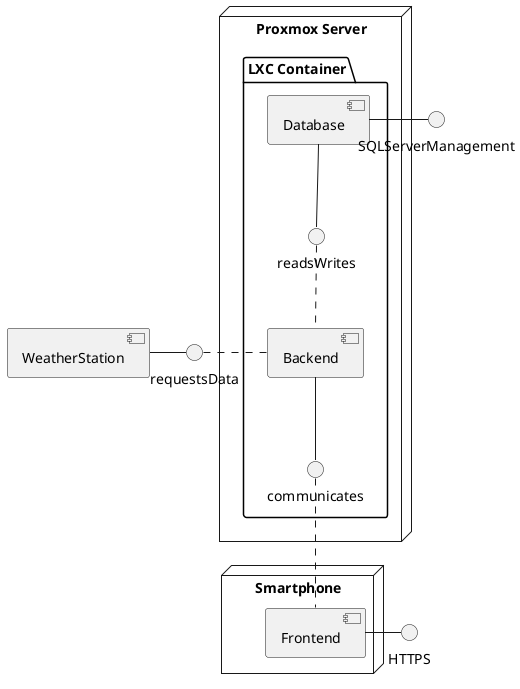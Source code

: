 @startuml component_diagramm

node "Proxmox Server" {
    package "LXC Container" {
        readsWrites -u- [Database]
        communicates -u- [Backend]
    }
}

node "Smartphone" {
    [Frontend]
}

requestsData -l- [WeatherStation]


Backend .l. requestsData
Backend .u. readsWrites
Frontend .u. communicates
HTTPS -r- Frontend
SQLServerManagement -r- Database
@enduml